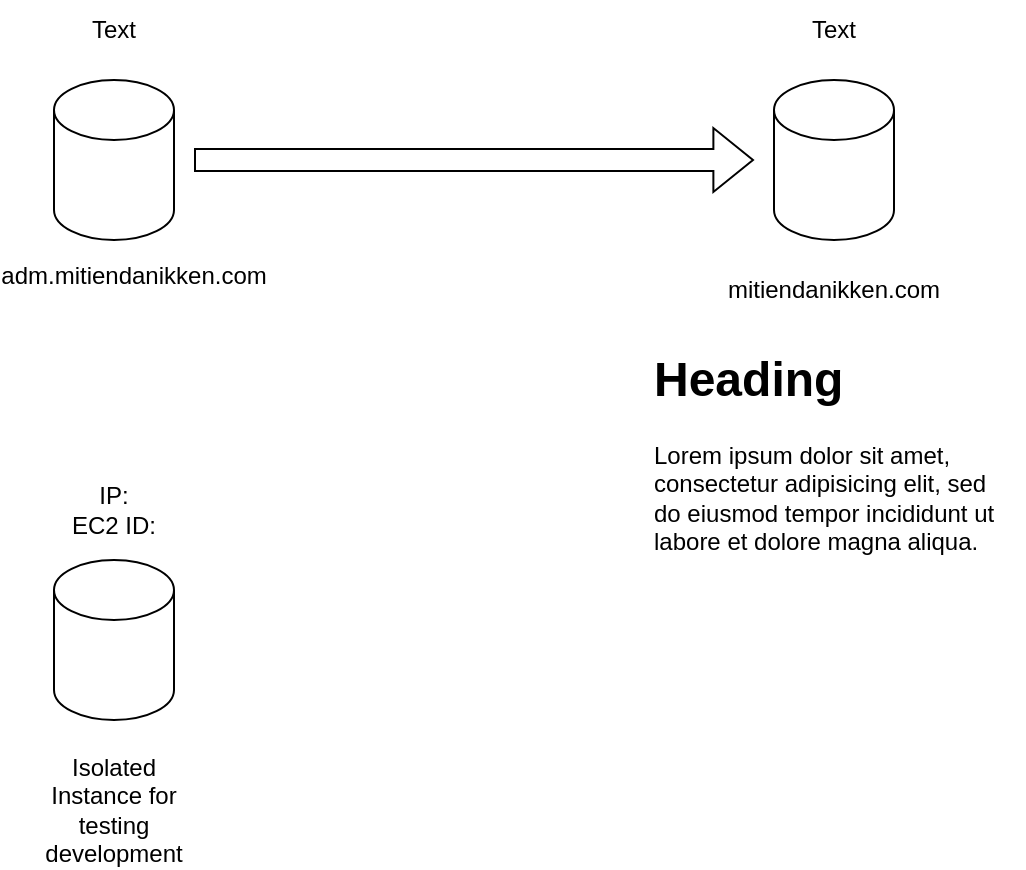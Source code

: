 <mxfile version="20.0.3" type="github">
  <diagram id="iL9z52LwVlM0ChjSJgXy" name="Page-1">
    <mxGraphModel dx="1320" dy="769" grid="1" gridSize="10" guides="1" tooltips="1" connect="1" arrows="1" fold="1" page="1" pageScale="1" pageWidth="850" pageHeight="1100" math="0" shadow="0">
      <root>
        <mxCell id="0" />
        <mxCell id="1" parent="0" />
        <mxCell id="5z1zHOjkBh46ozDAXEni-1" value="" style="shape=cylinder3;whiteSpace=wrap;html=1;boundedLbl=1;backgroundOutline=1;size=15;" vertex="1" parent="1">
          <mxGeometry x="250" y="120" width="60" height="80" as="geometry" />
        </mxCell>
        <mxCell id="5z1zHOjkBh46ozDAXEni-2" value="" style="shape=cylinder3;whiteSpace=wrap;html=1;boundedLbl=1;backgroundOutline=1;size=15;" vertex="1" parent="1">
          <mxGeometry x="610" y="120" width="60" height="80" as="geometry" />
        </mxCell>
        <mxCell id="5z1zHOjkBh46ozDAXEni-3" value="" style="shape=cylinder3;whiteSpace=wrap;html=1;boundedLbl=1;backgroundOutline=1;size=15;" vertex="1" parent="1">
          <mxGeometry x="250" y="360" width="60" height="80" as="geometry" />
        </mxCell>
        <mxCell id="5z1zHOjkBh46ozDAXEni-6" value="mitiendanikken.com" style="text;html=1;strokeColor=none;fillColor=none;align=center;verticalAlign=middle;whiteSpace=wrap;rounded=0;" vertex="1" parent="1">
          <mxGeometry x="610" y="210" width="60" height="30" as="geometry" />
        </mxCell>
        <mxCell id="5z1zHOjkBh46ozDAXEni-7" value="Isolated Instance for testing development" style="text;html=1;strokeColor=none;fillColor=none;align=center;verticalAlign=middle;whiteSpace=wrap;rounded=0;" vertex="1" parent="1">
          <mxGeometry x="250" y="470" width="60" height="30" as="geometry" />
        </mxCell>
        <mxCell id="5z1zHOjkBh46ozDAXEni-8" value="&lt;h1&gt;Heading&lt;/h1&gt;&lt;p&gt;Lorem ipsum dolor sit amet, consectetur adipisicing elit, sed do eiusmod tempor incididunt ut labore et dolore magna aliqua.&lt;/p&gt;" style="text;html=1;strokeColor=none;fillColor=none;spacing=5;spacingTop=-20;whiteSpace=wrap;overflow=hidden;rounded=0;" vertex="1" parent="1">
          <mxGeometry x="545" y="250" width="190" height="120" as="geometry" />
        </mxCell>
        <mxCell id="5z1zHOjkBh46ozDAXEni-9" value="" style="shape=flexArrow;endArrow=classic;html=1;rounded=0;width=11;endSize=6.27;" edge="1" parent="1">
          <mxGeometry width="50" height="50" relative="1" as="geometry">
            <mxPoint x="320" y="160" as="sourcePoint" />
            <mxPoint x="600" y="160" as="targetPoint" />
          </mxGeometry>
        </mxCell>
        <mxCell id="5z1zHOjkBh46ozDAXEni-11" value="&lt;div&gt;IP:&lt;/div&gt;&lt;div&gt;EC2 ID:&lt;br&gt;&lt;/div&gt;" style="text;html=1;strokeColor=none;fillColor=none;align=center;verticalAlign=middle;whiteSpace=wrap;rounded=0;" vertex="1" parent="1">
          <mxGeometry x="250" y="320" width="60" height="30" as="geometry" />
        </mxCell>
        <mxCell id="5z1zHOjkBh46ozDAXEni-12" value="Text" style="text;html=1;strokeColor=none;fillColor=none;align=center;verticalAlign=middle;whiteSpace=wrap;rounded=0;" vertex="1" parent="1">
          <mxGeometry x="250" y="80" width="60" height="30" as="geometry" />
        </mxCell>
        <mxCell id="5z1zHOjkBh46ozDAXEni-13" value="Text" style="text;html=1;strokeColor=none;fillColor=none;align=center;verticalAlign=middle;whiteSpace=wrap;rounded=0;" vertex="1" parent="1">
          <mxGeometry x="610" y="80" width="60" height="30" as="geometry" />
        </mxCell>
        <mxCell id="5z1zHOjkBh46ozDAXEni-14" value="&lt;div&gt;adm.mitiendanikken.com&lt;/div&gt;&lt;div&gt;&lt;br&gt;&lt;/div&gt;" style="text;html=1;strokeColor=none;fillColor=none;align=center;verticalAlign=middle;whiteSpace=wrap;rounded=0;" vertex="1" parent="1">
          <mxGeometry x="260" y="210" width="60" height="30" as="geometry" />
        </mxCell>
      </root>
    </mxGraphModel>
  </diagram>
</mxfile>
